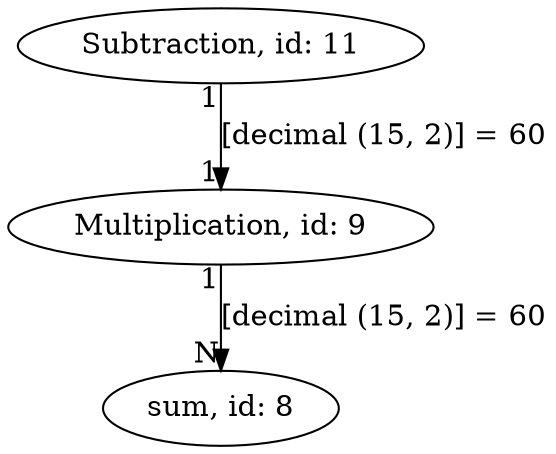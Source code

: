 digraph {
"Subtraction, id: 11" -> "Multiplication, id: 9"[label="[decimal (15, 2)] = 60", headlabel="1", taillabel="1" ]
"Multiplication, id: 9" -> "sum, id: 8"[label="[decimal (15, 2)] = 60", headlabel="N", taillabel="1" ]
}

